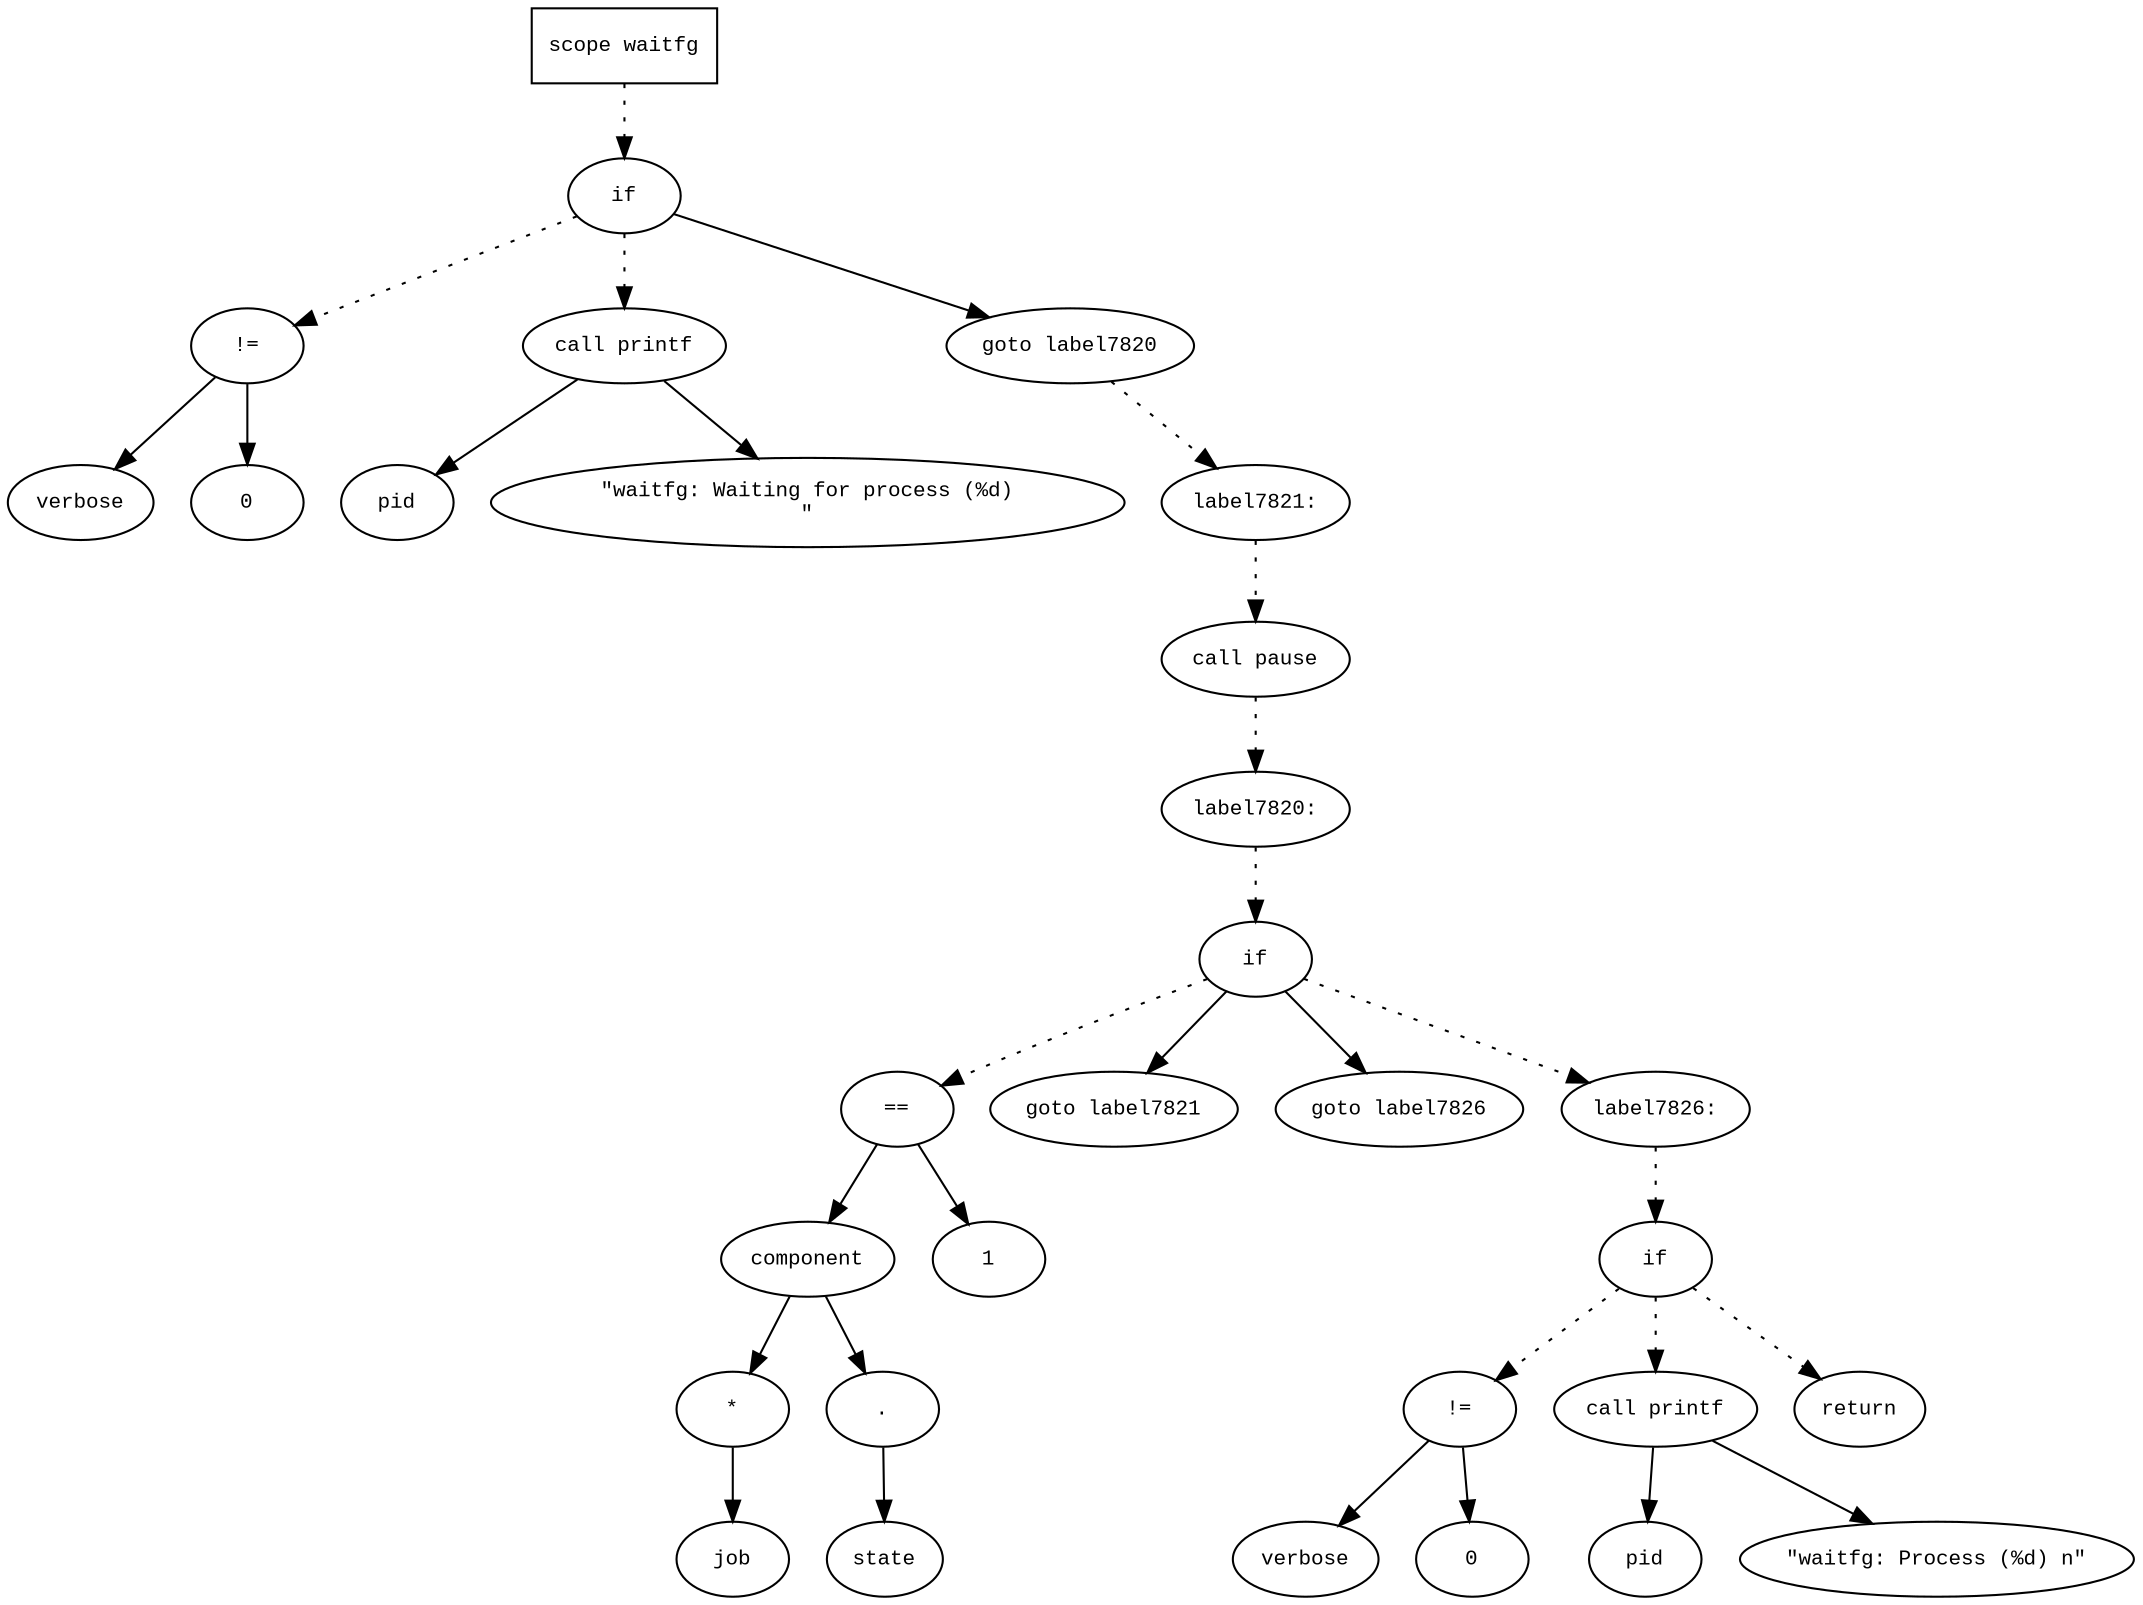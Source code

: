 digraph AST {
  graph [fontname="Times New Roman",fontsize=10];
  node  [fontname="Courier New",fontsize=10];
  edge  [fontname="Times New Roman",fontsize=10];

  node1 [label="scope waitfg",shape=box];
  node2 [label="if",shape=ellipse];
  node1 -> node2 [style=dotted];
  node3 [label="!=",shape=ellipse];
  node4 [label="verbose",shape=ellipse];
  node3 -> node4;
  node5 [label="0",shape=ellipse];
  node3 -> node5;
  node2 -> node3 [style=dotted];
  node6 [label="call printf",shape=ellipse];
  node7 [label="pid",shape=ellipse];
  node6 -> node7;
  node8 [label="\"waitfg: Waiting for process (%d)
\"",shape=ellipse];
  node6 -> node8;
  node2 -> node6 [style=dotted];
  node9 [label="goto label7820",shape=ellipse];
  node2 -> node9;
  node10 [label="label7821:",shape=ellipse];
  node9 -> node10 [style=dotted];
  node11 [label="call pause",shape=ellipse];
  node10 -> node11 [style=dotted];
  node12 [label="label7820:",shape=ellipse];
  node11 -> node12 [style=dotted];
  node13 [label="if",shape=ellipse];
  node12 -> node13 [style=dotted];
  node14 [label="==",shape=ellipse];
  node15 [label="component",shape=ellipse];
  node14 -> node15;
  node16 [label="*",shape=ellipse];
  node17 [label="job",shape=ellipse];
  node16 -> node17;
  node15 -> node16;
  node18 [label=".",shape=ellipse];
  node15 -> node18;
  node19 [label="state",shape=ellipse];
  node18 -> node19;
  node20 [label="1",shape=ellipse];
  node14 -> node20;
  node13 -> node14 [style=dotted];
  node21 [label="goto label7821",shape=ellipse];
  node13 -> node21;
  node22 [label="goto label7826",shape=ellipse];
  node13 -> node22;
  node23 [label="label7826:",shape=ellipse];
  node13 -> node23 [style=dotted];
  node24 [label="if",shape=ellipse];
  node23 -> node24 [style=dotted];
  node25 [label="!=",shape=ellipse];
  node26 [label="verbose",shape=ellipse];
  node25 -> node26;
  node27 [label="0",shape=ellipse];
  node25 -> node27;
  node24 -> node25 [style=dotted];
  node28 [label="call printf",shape=ellipse];
  node29 [label="pid",shape=ellipse];
  node28 -> node29;
  node30 [label="\"waitfg: Process (%d) n\"",shape=ellipse];
  node28 -> node30;
  node24 -> node28 [style=dotted];
  node31 [label="return",shape=ellipse];
  node24 -> node31 [style=dotted];
} 